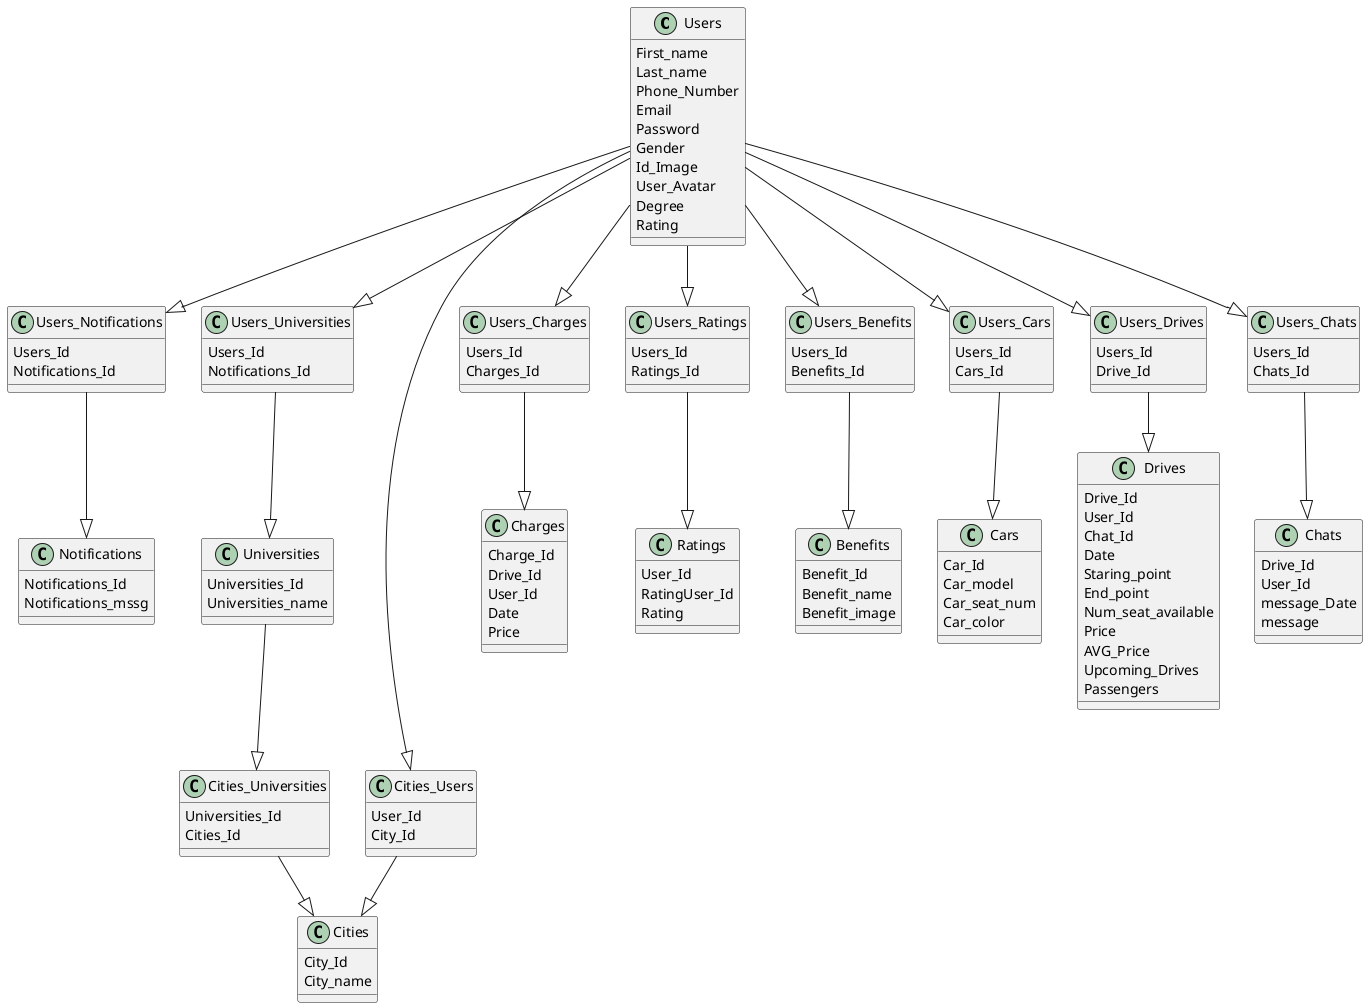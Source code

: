 
@startuml
class Users {
    First_name
    Last_name
    Phone_Number
    Email
    Password
    Gender
    Id_Image
    User_Avatar
    Degree
    Rating
}
class Cars {
    Car_Id
    Car_model
    Car_seat_num
    Car_color

}
class Benefits {
    Benefit_Id
    Benefit_name
    Benefit_image
}
class Notifications {
    Notifications_Id
    Notifications_mssg

}
class Chats {
    Drive_Id
    User_Id
    message_Date
    message
}
class Drives {
    Drive_Id
    User_Id
    Chat_Id
    Date
    Staring_point
    End_point
    Num_seat_available
    Price
    AVG_Price
    Upcoming_Drives
    Passengers
}
class Charges {
    Charge_Id
    Drive_Id
    User_Id
    Date
    Price
}
class Ratings {
    User_Id
    RatingUser_Id
    Rating
}
class Universities {
    Universities_Id
    Universities_name

}
class Cities {
    City_Id
    City_name
}

class Cities_Universities {
    Universities_Id
    Cities_Id
}
class Users_Notifications {
    Users_Id
    Notifications_Id
}
class Users_Universities {
    Users_Id
    Notifications_Id
}
class Cities_Users {
    User_Id
    City_Id
}
class Users_Charges {
    Users_Id
    Charges_Id
}
class Users_Ratings {
    Users_Id
    Ratings_Id
}
class Users_Benefits {
    Users_Id
    Benefits_Id
}
class Users_Cars {
    Users_Id
    Cars_Id
}
class Users_Drives {
    Users_Id
    Drive_Id
}
class Users_Chats {
    Users_Id
    Chats_Id
}


Users --|> Users_Charges
Users_Charges--|> Charges

Users --|> Users_Cars
Users_Cars--|> Cars

Users --|> Users_Notifications
Users_Notifications--|> Notifications

Users --|> Users_Benefits
Users_Benefits--|> Benefits

Users --|> Users_Ratings
Users_Ratings--|> Ratings

Users --|> Users_Universities
Users_Universities--|> Universities

Universities --|> Cities_Universities
Cities_Universities--|> Cities

Users --|> Cities_Users
Cities_Users--|> Cities

Users --|> Users_Drives
Users_Drives--|> Drives

Users --|> Users_Chats
Users_Chats--|> Chats

@enduml